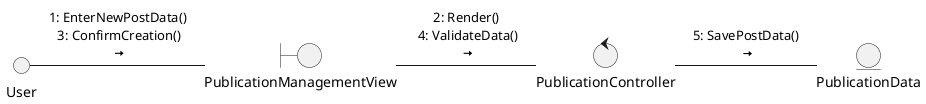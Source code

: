@startuml DiagramaDeColabCreacionPublicacion

boundary PublicationManagementView

control PublicationController

entity PublicationData

User - PublicationManagementView : 1: EnterNewPostData()\n 3: ConfirmCreation()\n <&arrow-right>

PublicationManagementView - PublicationController : 2: Render()\n 4: ValidateData()\n <&arrow-right>

PublicationController - PublicationData : 5: SavePostData()\n <&arrow-right>

@enduml

